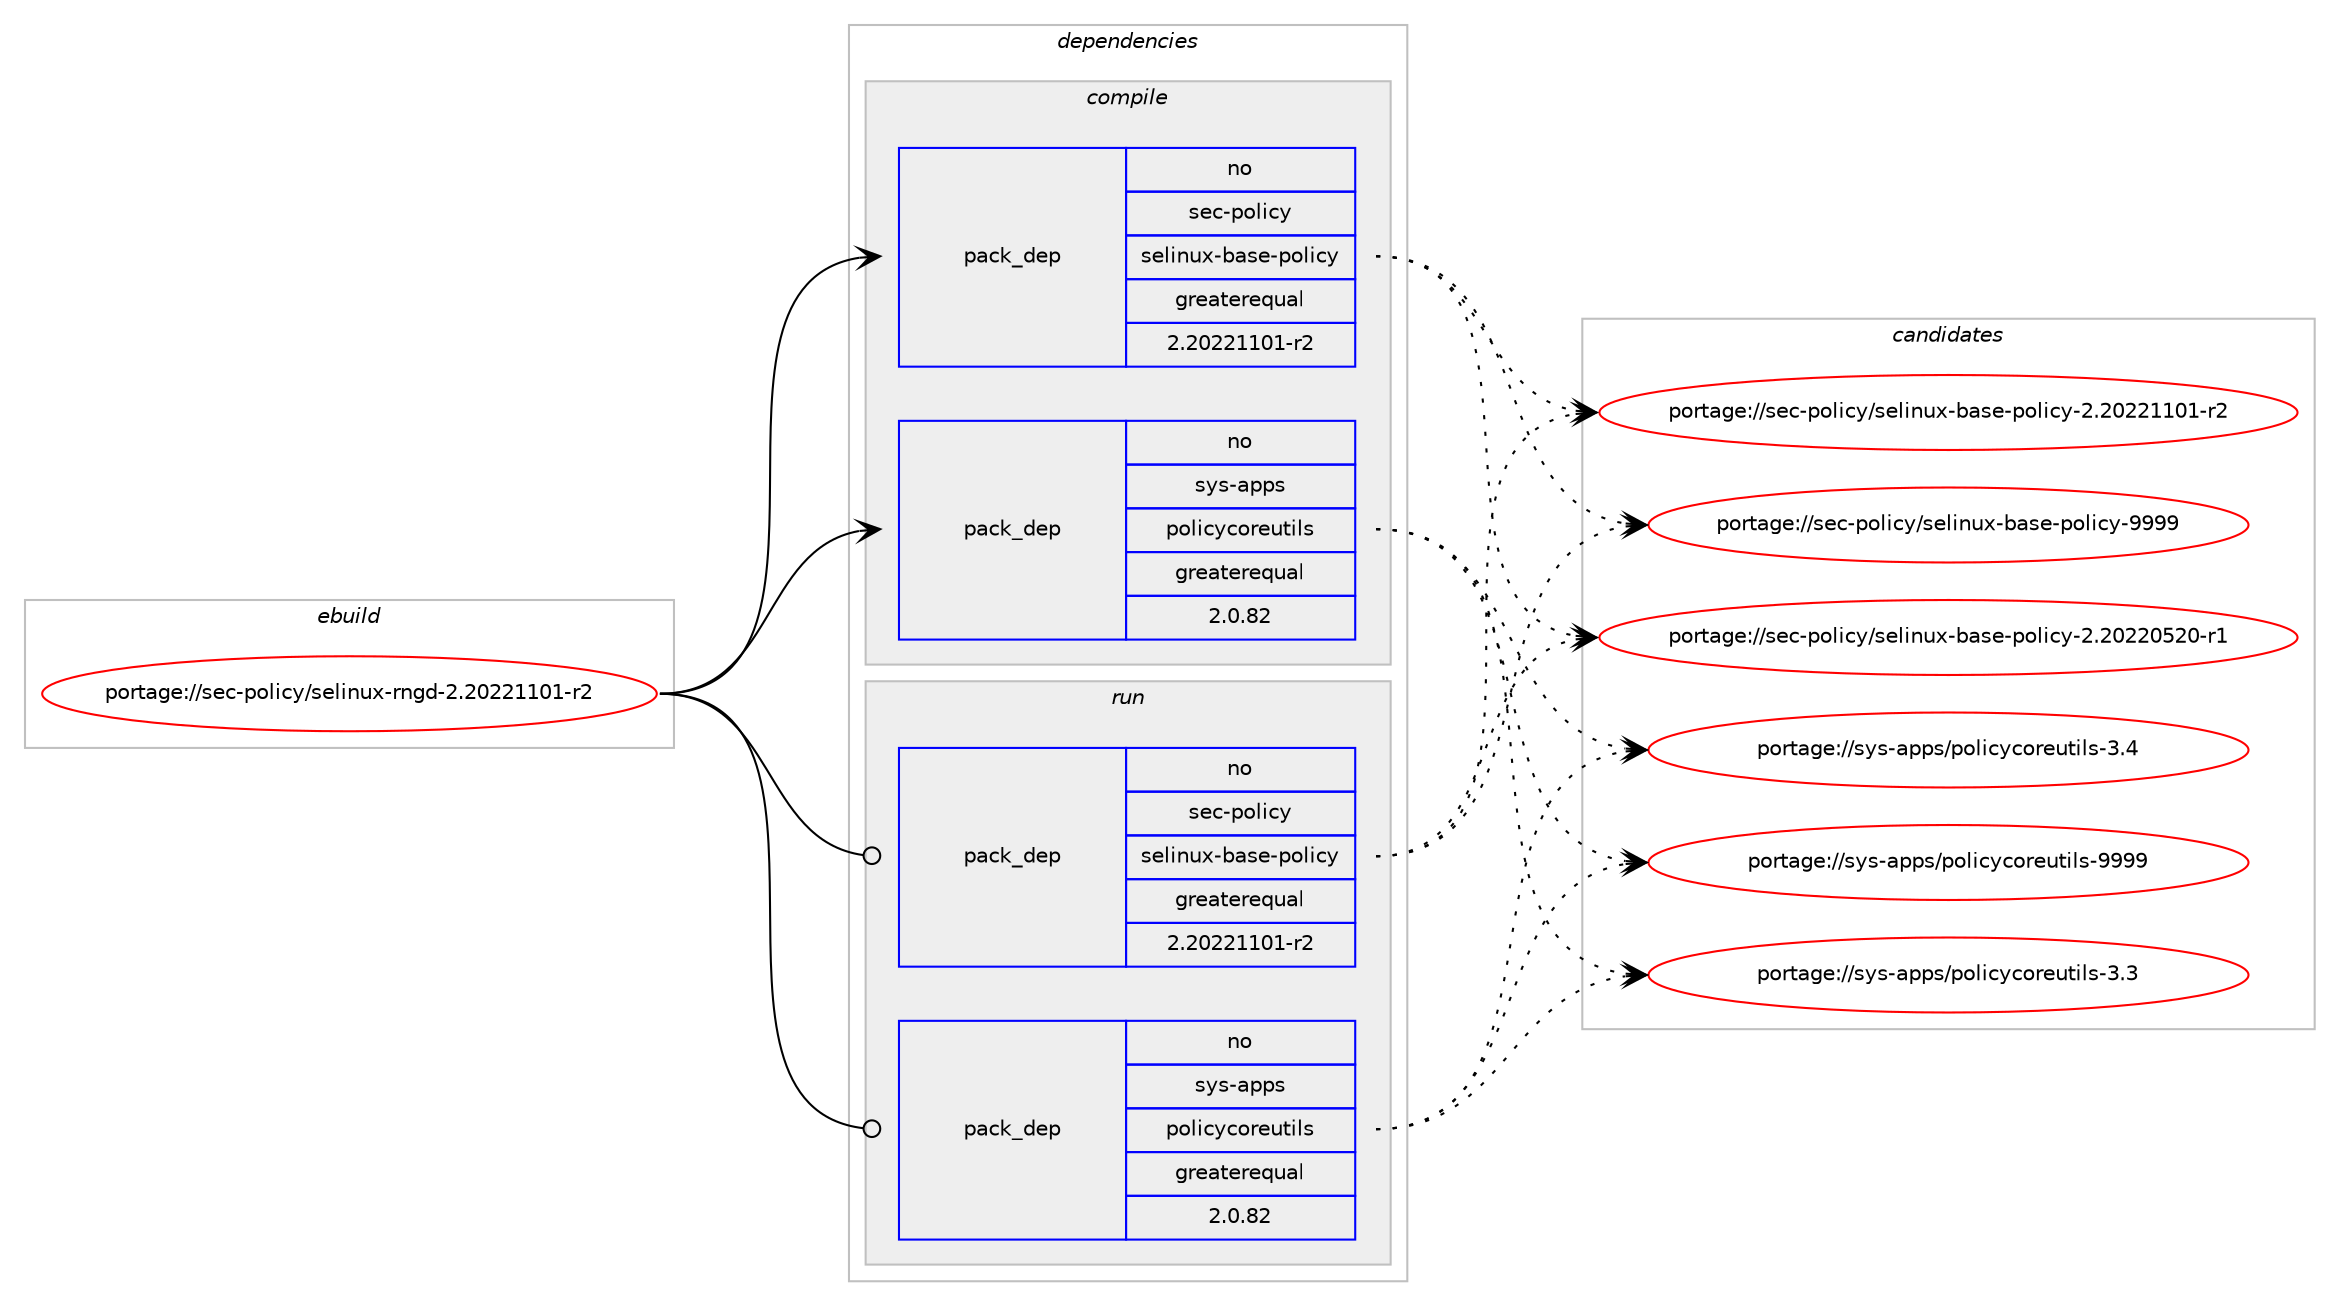 digraph prolog {

# *************
# Graph options
# *************

newrank=true;
concentrate=true;
compound=true;
graph [rankdir=LR,fontname=Helvetica,fontsize=10,ranksep=1.5];#, ranksep=2.5, nodesep=0.2];
edge  [arrowhead=vee];
node  [fontname=Helvetica,fontsize=10];

# **********
# The ebuild
# **********

subgraph cluster_leftcol {
color=gray;
rank=same;
label=<<i>ebuild</i>>;
id [label="portage://sec-policy/selinux-rngd-2.20221101-r2", color=red, width=4, href="../sec-policy/selinux-rngd-2.20221101-r2.svg"];
}

# ****************
# The dependencies
# ****************

subgraph cluster_midcol {
color=gray;
label=<<i>dependencies</i>>;
subgraph cluster_compile {
fillcolor="#eeeeee";
style=filled;
label=<<i>compile</i>>;
subgraph pack767 {
dependency856 [label=<<TABLE BORDER="0" CELLBORDER="1" CELLSPACING="0" CELLPADDING="4" WIDTH="220"><TR><TD ROWSPAN="6" CELLPADDING="30">pack_dep</TD></TR><TR><TD WIDTH="110">no</TD></TR><TR><TD>sec-policy</TD></TR><TR><TD>selinux-base-policy</TD></TR><TR><TD>greaterequal</TD></TR><TR><TD>2.20221101-r2</TD></TR></TABLE>>, shape=none, color=blue];
}
id:e -> dependency856:w [weight=20,style="solid",arrowhead="vee"];
subgraph pack768 {
dependency857 [label=<<TABLE BORDER="0" CELLBORDER="1" CELLSPACING="0" CELLPADDING="4" WIDTH="220"><TR><TD ROWSPAN="6" CELLPADDING="30">pack_dep</TD></TR><TR><TD WIDTH="110">no</TD></TR><TR><TD>sys-apps</TD></TR><TR><TD>policycoreutils</TD></TR><TR><TD>greaterequal</TD></TR><TR><TD>2.0.82</TD></TR></TABLE>>, shape=none, color=blue];
}
id:e -> dependency857:w [weight=20,style="solid",arrowhead="vee"];
}
subgraph cluster_compileandrun {
fillcolor="#eeeeee";
style=filled;
label=<<i>compile and run</i>>;
}
subgraph cluster_run {
fillcolor="#eeeeee";
style=filled;
label=<<i>run</i>>;
subgraph pack769 {
dependency858 [label=<<TABLE BORDER="0" CELLBORDER="1" CELLSPACING="0" CELLPADDING="4" WIDTH="220"><TR><TD ROWSPAN="6" CELLPADDING="30">pack_dep</TD></TR><TR><TD WIDTH="110">no</TD></TR><TR><TD>sec-policy</TD></TR><TR><TD>selinux-base-policy</TD></TR><TR><TD>greaterequal</TD></TR><TR><TD>2.20221101-r2</TD></TR></TABLE>>, shape=none, color=blue];
}
id:e -> dependency858:w [weight=20,style="solid",arrowhead="odot"];
subgraph pack770 {
dependency859 [label=<<TABLE BORDER="0" CELLBORDER="1" CELLSPACING="0" CELLPADDING="4" WIDTH="220"><TR><TD ROWSPAN="6" CELLPADDING="30">pack_dep</TD></TR><TR><TD WIDTH="110">no</TD></TR><TR><TD>sys-apps</TD></TR><TR><TD>policycoreutils</TD></TR><TR><TD>greaterequal</TD></TR><TR><TD>2.0.82</TD></TR></TABLE>>, shape=none, color=blue];
}
id:e -> dependency859:w [weight=20,style="solid",arrowhead="odot"];
}
}

# **************
# The candidates
# **************

subgraph cluster_choices {
rank=same;
color=gray;
label=<<i>candidates</i>>;

subgraph choice767 {
color=black;
nodesep=1;
choice11510199451121111081059912147115101108105110117120459897115101451121111081059912145504650485050485350484511449 [label="portage://sec-policy/selinux-base-policy-2.20220520-r1", color=red, width=4,href="../sec-policy/selinux-base-policy-2.20220520-r1.svg"];
choice11510199451121111081059912147115101108105110117120459897115101451121111081059912145504650485050494948494511450 [label="portage://sec-policy/selinux-base-policy-2.20221101-r2", color=red, width=4,href="../sec-policy/selinux-base-policy-2.20221101-r2.svg"];
choice1151019945112111108105991214711510110810511011712045989711510145112111108105991214557575757 [label="portage://sec-policy/selinux-base-policy-9999", color=red, width=4,href="../sec-policy/selinux-base-policy-9999.svg"];
dependency856:e -> choice11510199451121111081059912147115101108105110117120459897115101451121111081059912145504650485050485350484511449:w [style=dotted,weight="100"];
dependency856:e -> choice11510199451121111081059912147115101108105110117120459897115101451121111081059912145504650485050494948494511450:w [style=dotted,weight="100"];
dependency856:e -> choice1151019945112111108105991214711510110810511011712045989711510145112111108105991214557575757:w [style=dotted,weight="100"];
}
subgraph choice768 {
color=black;
nodesep=1;
choice115121115459711211211547112111108105991219911111410111711610510811545514651 [label="portage://sys-apps/policycoreutils-3.3", color=red, width=4,href="../sys-apps/policycoreutils-3.3.svg"];
choice115121115459711211211547112111108105991219911111410111711610510811545514652 [label="portage://sys-apps/policycoreutils-3.4", color=red, width=4,href="../sys-apps/policycoreutils-3.4.svg"];
choice11512111545971121121154711211110810599121991111141011171161051081154557575757 [label="portage://sys-apps/policycoreutils-9999", color=red, width=4,href="../sys-apps/policycoreutils-9999.svg"];
dependency857:e -> choice115121115459711211211547112111108105991219911111410111711610510811545514651:w [style=dotted,weight="100"];
dependency857:e -> choice115121115459711211211547112111108105991219911111410111711610510811545514652:w [style=dotted,weight="100"];
dependency857:e -> choice11512111545971121121154711211110810599121991111141011171161051081154557575757:w [style=dotted,weight="100"];
}
subgraph choice769 {
color=black;
nodesep=1;
choice11510199451121111081059912147115101108105110117120459897115101451121111081059912145504650485050485350484511449 [label="portage://sec-policy/selinux-base-policy-2.20220520-r1", color=red, width=4,href="../sec-policy/selinux-base-policy-2.20220520-r1.svg"];
choice11510199451121111081059912147115101108105110117120459897115101451121111081059912145504650485050494948494511450 [label="portage://sec-policy/selinux-base-policy-2.20221101-r2", color=red, width=4,href="../sec-policy/selinux-base-policy-2.20221101-r2.svg"];
choice1151019945112111108105991214711510110810511011712045989711510145112111108105991214557575757 [label="portage://sec-policy/selinux-base-policy-9999", color=red, width=4,href="../sec-policy/selinux-base-policy-9999.svg"];
dependency858:e -> choice11510199451121111081059912147115101108105110117120459897115101451121111081059912145504650485050485350484511449:w [style=dotted,weight="100"];
dependency858:e -> choice11510199451121111081059912147115101108105110117120459897115101451121111081059912145504650485050494948494511450:w [style=dotted,weight="100"];
dependency858:e -> choice1151019945112111108105991214711510110810511011712045989711510145112111108105991214557575757:w [style=dotted,weight="100"];
}
subgraph choice770 {
color=black;
nodesep=1;
choice115121115459711211211547112111108105991219911111410111711610510811545514651 [label="portage://sys-apps/policycoreutils-3.3", color=red, width=4,href="../sys-apps/policycoreutils-3.3.svg"];
choice115121115459711211211547112111108105991219911111410111711610510811545514652 [label="portage://sys-apps/policycoreutils-3.4", color=red, width=4,href="../sys-apps/policycoreutils-3.4.svg"];
choice11512111545971121121154711211110810599121991111141011171161051081154557575757 [label="portage://sys-apps/policycoreutils-9999", color=red, width=4,href="../sys-apps/policycoreutils-9999.svg"];
dependency859:e -> choice115121115459711211211547112111108105991219911111410111711610510811545514651:w [style=dotted,weight="100"];
dependency859:e -> choice115121115459711211211547112111108105991219911111410111711610510811545514652:w [style=dotted,weight="100"];
dependency859:e -> choice11512111545971121121154711211110810599121991111141011171161051081154557575757:w [style=dotted,weight="100"];
}
}

}
